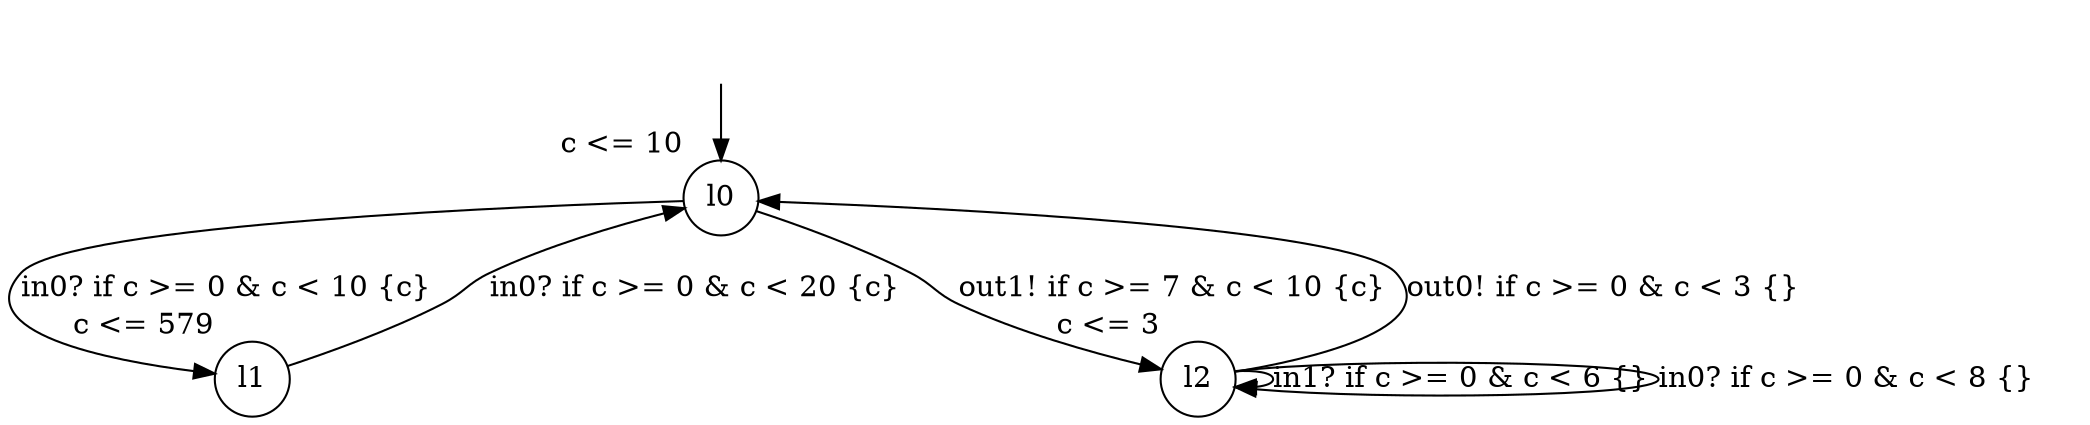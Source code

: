 digraph g {
__start0 [label="" shape="none"];
l0 [shape="circle" margin=0 label="l0", xlabel="c <= 10"];
l1 [shape="circle" margin=0 label="l1", xlabel="c <= 579"];
l2 [shape="circle" margin=0 label="l2", xlabel="c <= 3"];
l0 -> l2 [label="out1! if c >= 7 & c < 10 {c} "];
l0 -> l1 [label="in0? if c >= 0 & c < 10 {c} "];
l1 -> l0 [label="in0? if c >= 0 & c < 20 {c} "];
l2 -> l2 [label="in1? if c >= 0 & c < 6 {} "];
l2 -> l0 [label="out0! if c >= 0 & c < 3 {} "];
l2 -> l2 [label="in0? if c >= 0 & c < 8 {} "];
__start0 -> l0;
}

